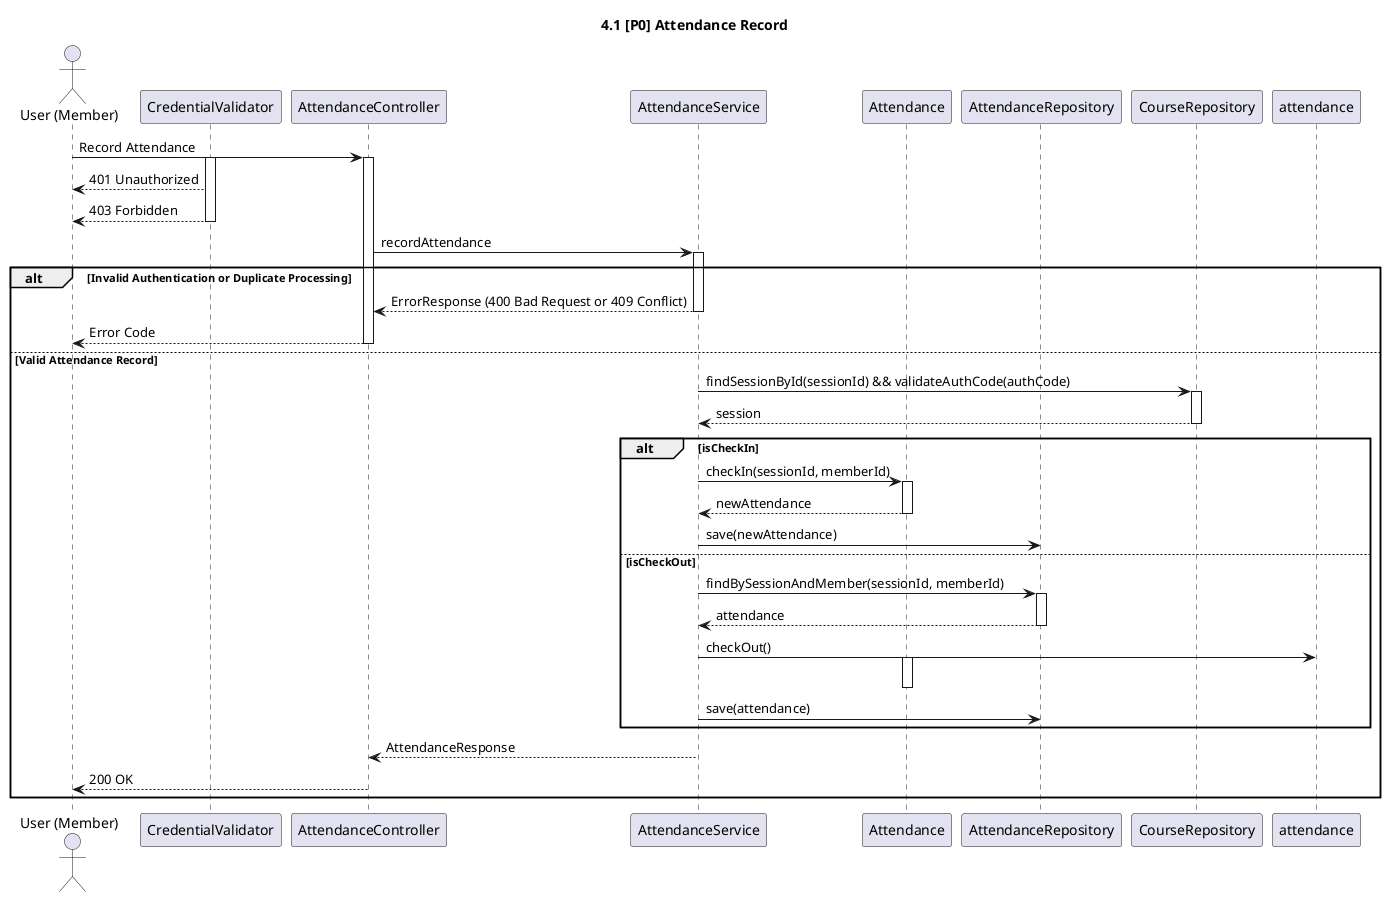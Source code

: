 @startuml

title 4.1 [P0] Attendance Record

actor "User (Member)" as User
participant "CredentialValidator" as Validator
participant "AttendanceController" as Controller
participant "AttendanceService" as AppService
participant "Attendance" as AttendanceDomain
participant "AttendanceRepository" as Repository
participant "CourseRepository" as SessionRepo

User -> Controller: Record Attendance
activate Validator
activate Controller
Validator --> User: 401 Unauthorized
Validator --> User: 403 Forbidden
deactivate Validator

Controller -> AppService: recordAttendance
activate AppService
alt Invalid Authentication or Duplicate Processing
    AppService --> Controller: ErrorResponse (400 Bad Request or 409 Conflict)
    deactivate AppService
    Controller --> User: Error Code
    deactivate Controller
else Valid Attendance Record

AppService -> SessionRepo: findSessionById(sessionId) && validateAuthCode(authCode)
activate SessionRepo
SessionRepo --> AppService: session
deactivate SessionRepo

alt isCheckIn
    AppService -> AttendanceDomain: checkIn(sessionId, memberId)
    activate AttendanceDomain
    AttendanceDomain --> AppService: newAttendance
    deactivate AttendanceDomain
    AppService -> Repository: save(newAttendance)
else isCheckOut
    AppService -> Repository: findBySessionAndMember(sessionId, memberId)
    activate Repository
    Repository --> AppService: attendance
    deactivate Repository
    AppService -> attendance: checkOut()
    activate AttendanceDomain
    deactivate AttendanceDomain
    AppService -> Repository: save(attendance)
end

activate Repository
deactivate Repository

AppService --> Controller: AttendanceResponse
deactivate AppService

Controller --> User: 200 OK
deactivate Controller

end

@enduml